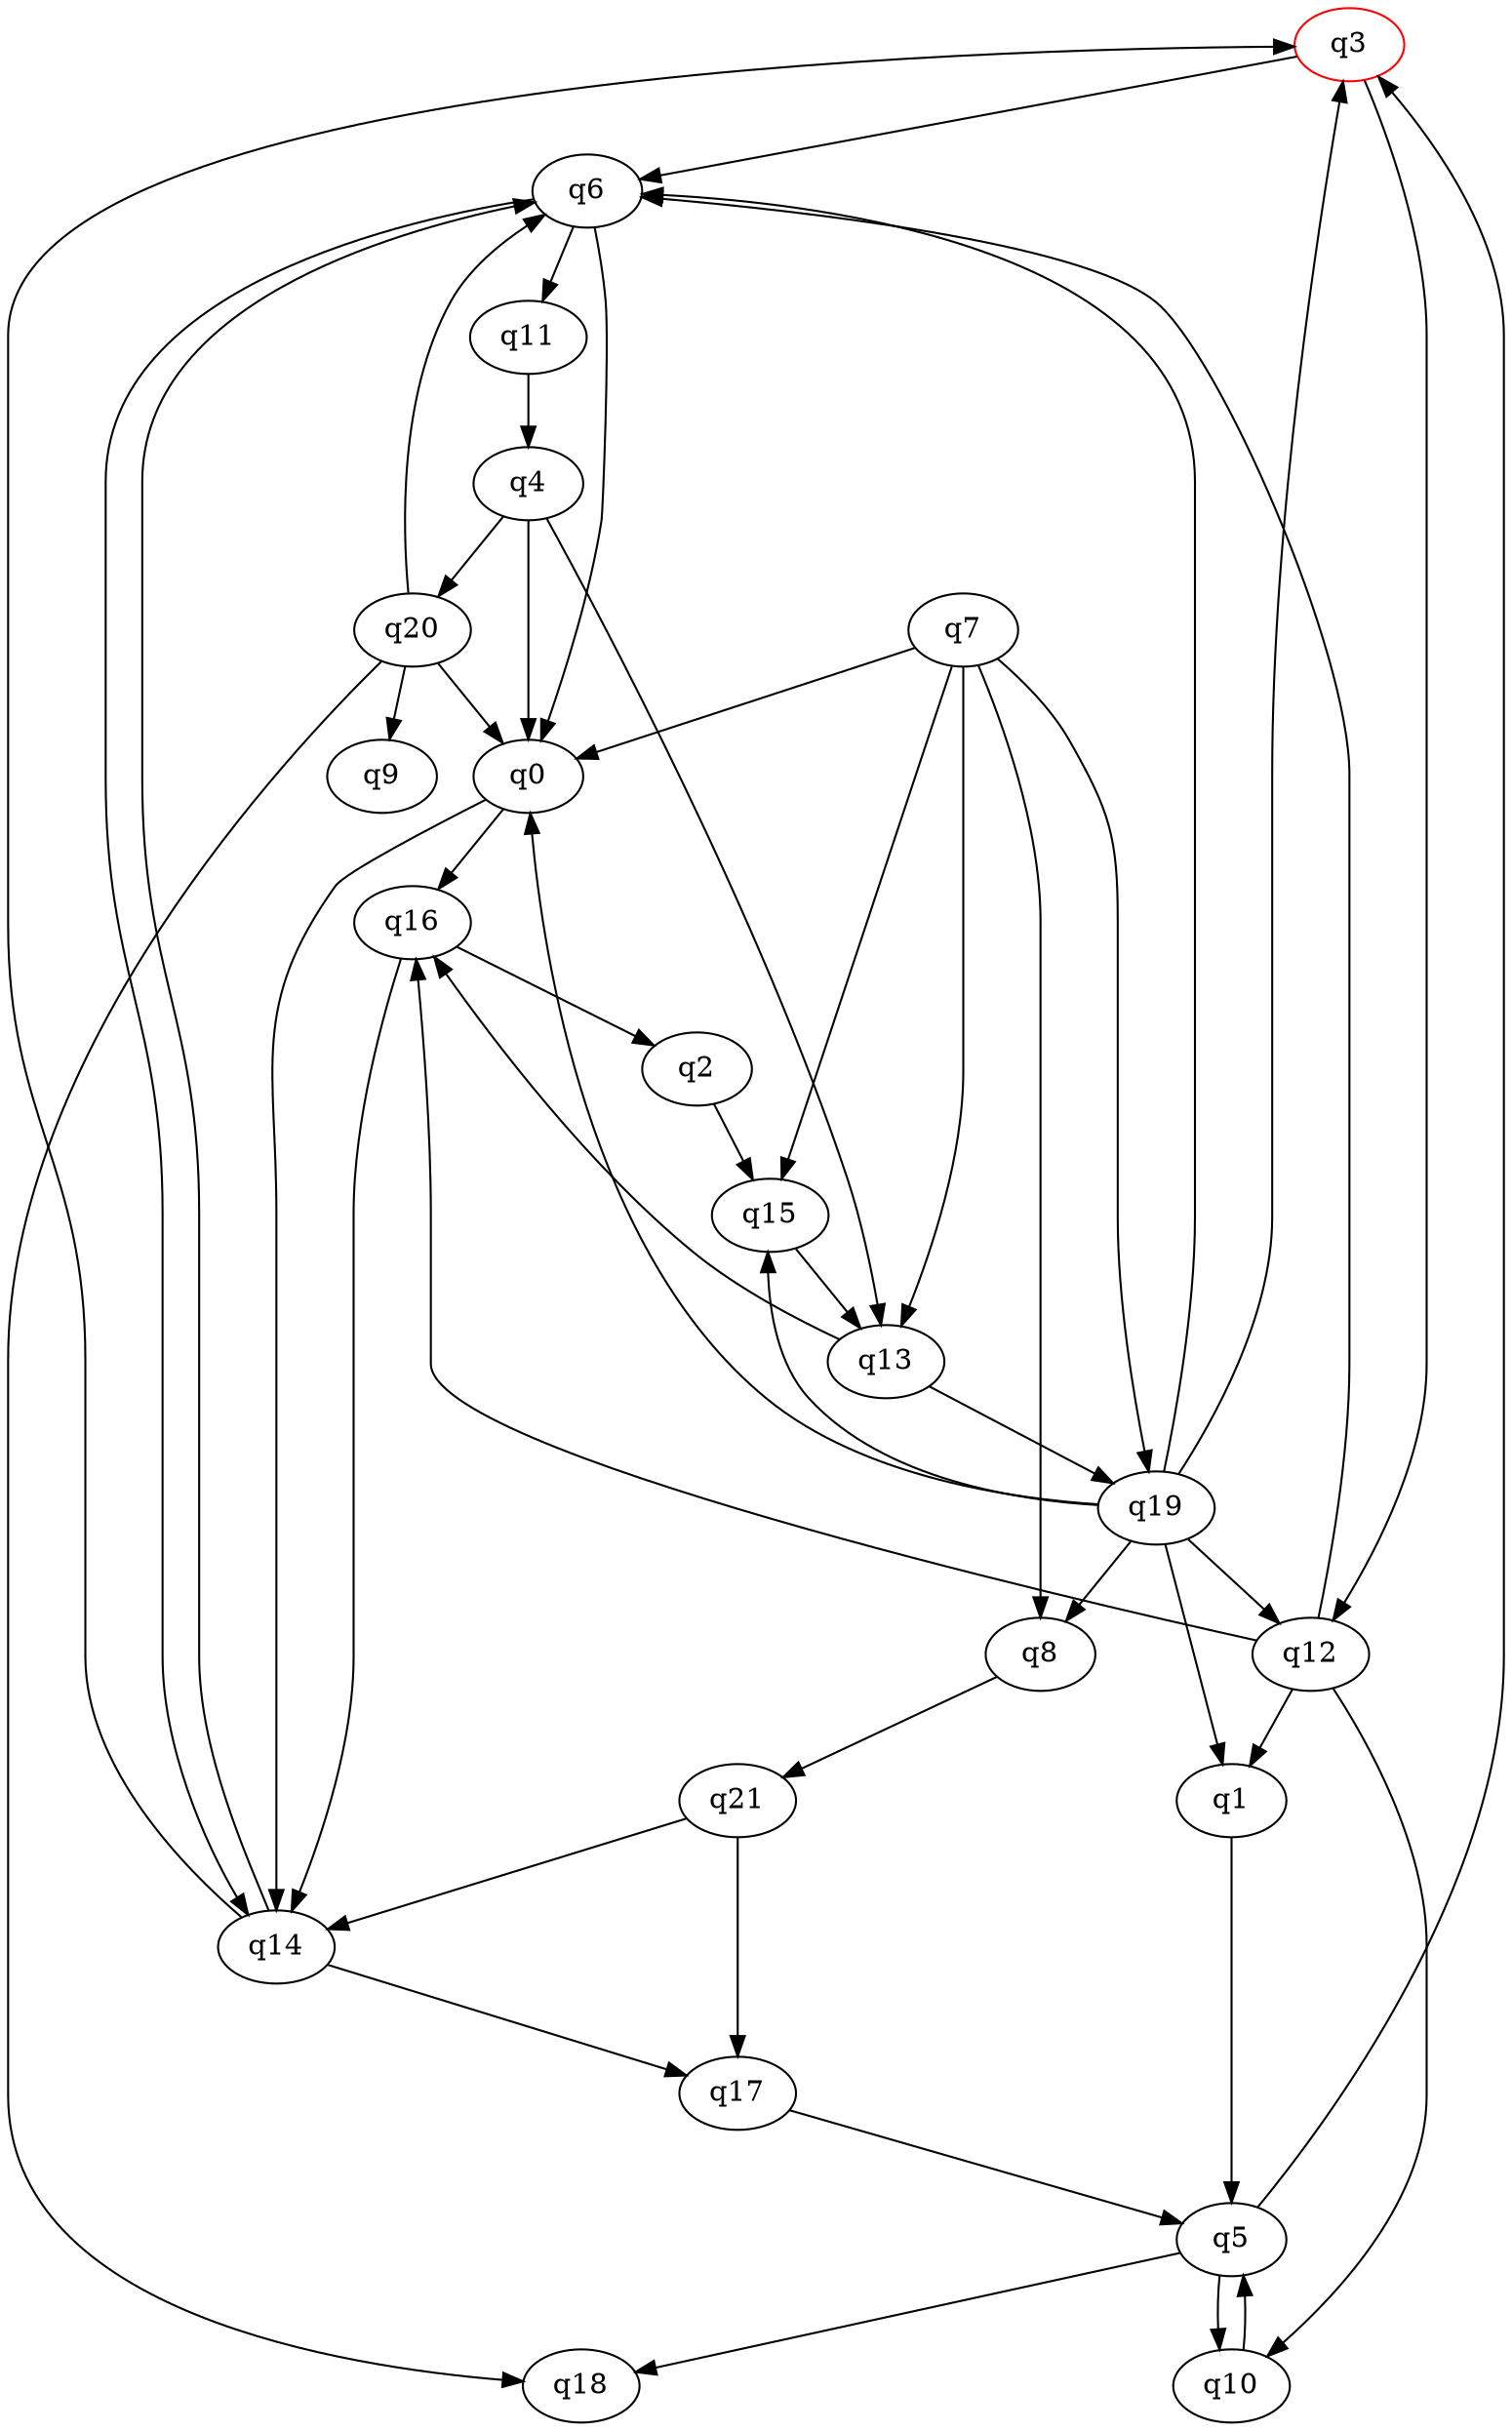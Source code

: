 digraph A{
q3 [initial=1,color=green];
q3 [final=1,color=red];
q0 -> q14;
q0 -> q16;
q1 -> q5;
q2 -> q15;
q3 -> q6;
q3 -> q12;
q4 -> q0;
q4 -> q13;
q4 -> q20;
q5 -> q3;
q5 -> q10;
q5 -> q18;
q6 -> q0;
q6 -> q11;
q6 -> q14;
q7 -> q0;
q7 -> q8;
q7 -> q13;
q7 -> q15;
q7 -> q19;
q8 -> q21;
q10 -> q5;
q11 -> q4;
q12 -> q1;
q12 -> q6;
q12 -> q10;
q12 -> q16;
q13 -> q16;
q13 -> q19;
q14 -> q3;
q14 -> q6;
q14 -> q17;
q15 -> q13;
q16 -> q2;
q16 -> q14;
q17 -> q5;
q19 -> q0;
q19 -> q1;
q19 -> q3;
q19 -> q6;
q19 -> q8;
q19 -> q12;
q19 -> q15;
q20 -> q0;
q20 -> q6;
q20 -> q9;
q20 -> q18;
q21 -> q14;
q21 -> q17;
}